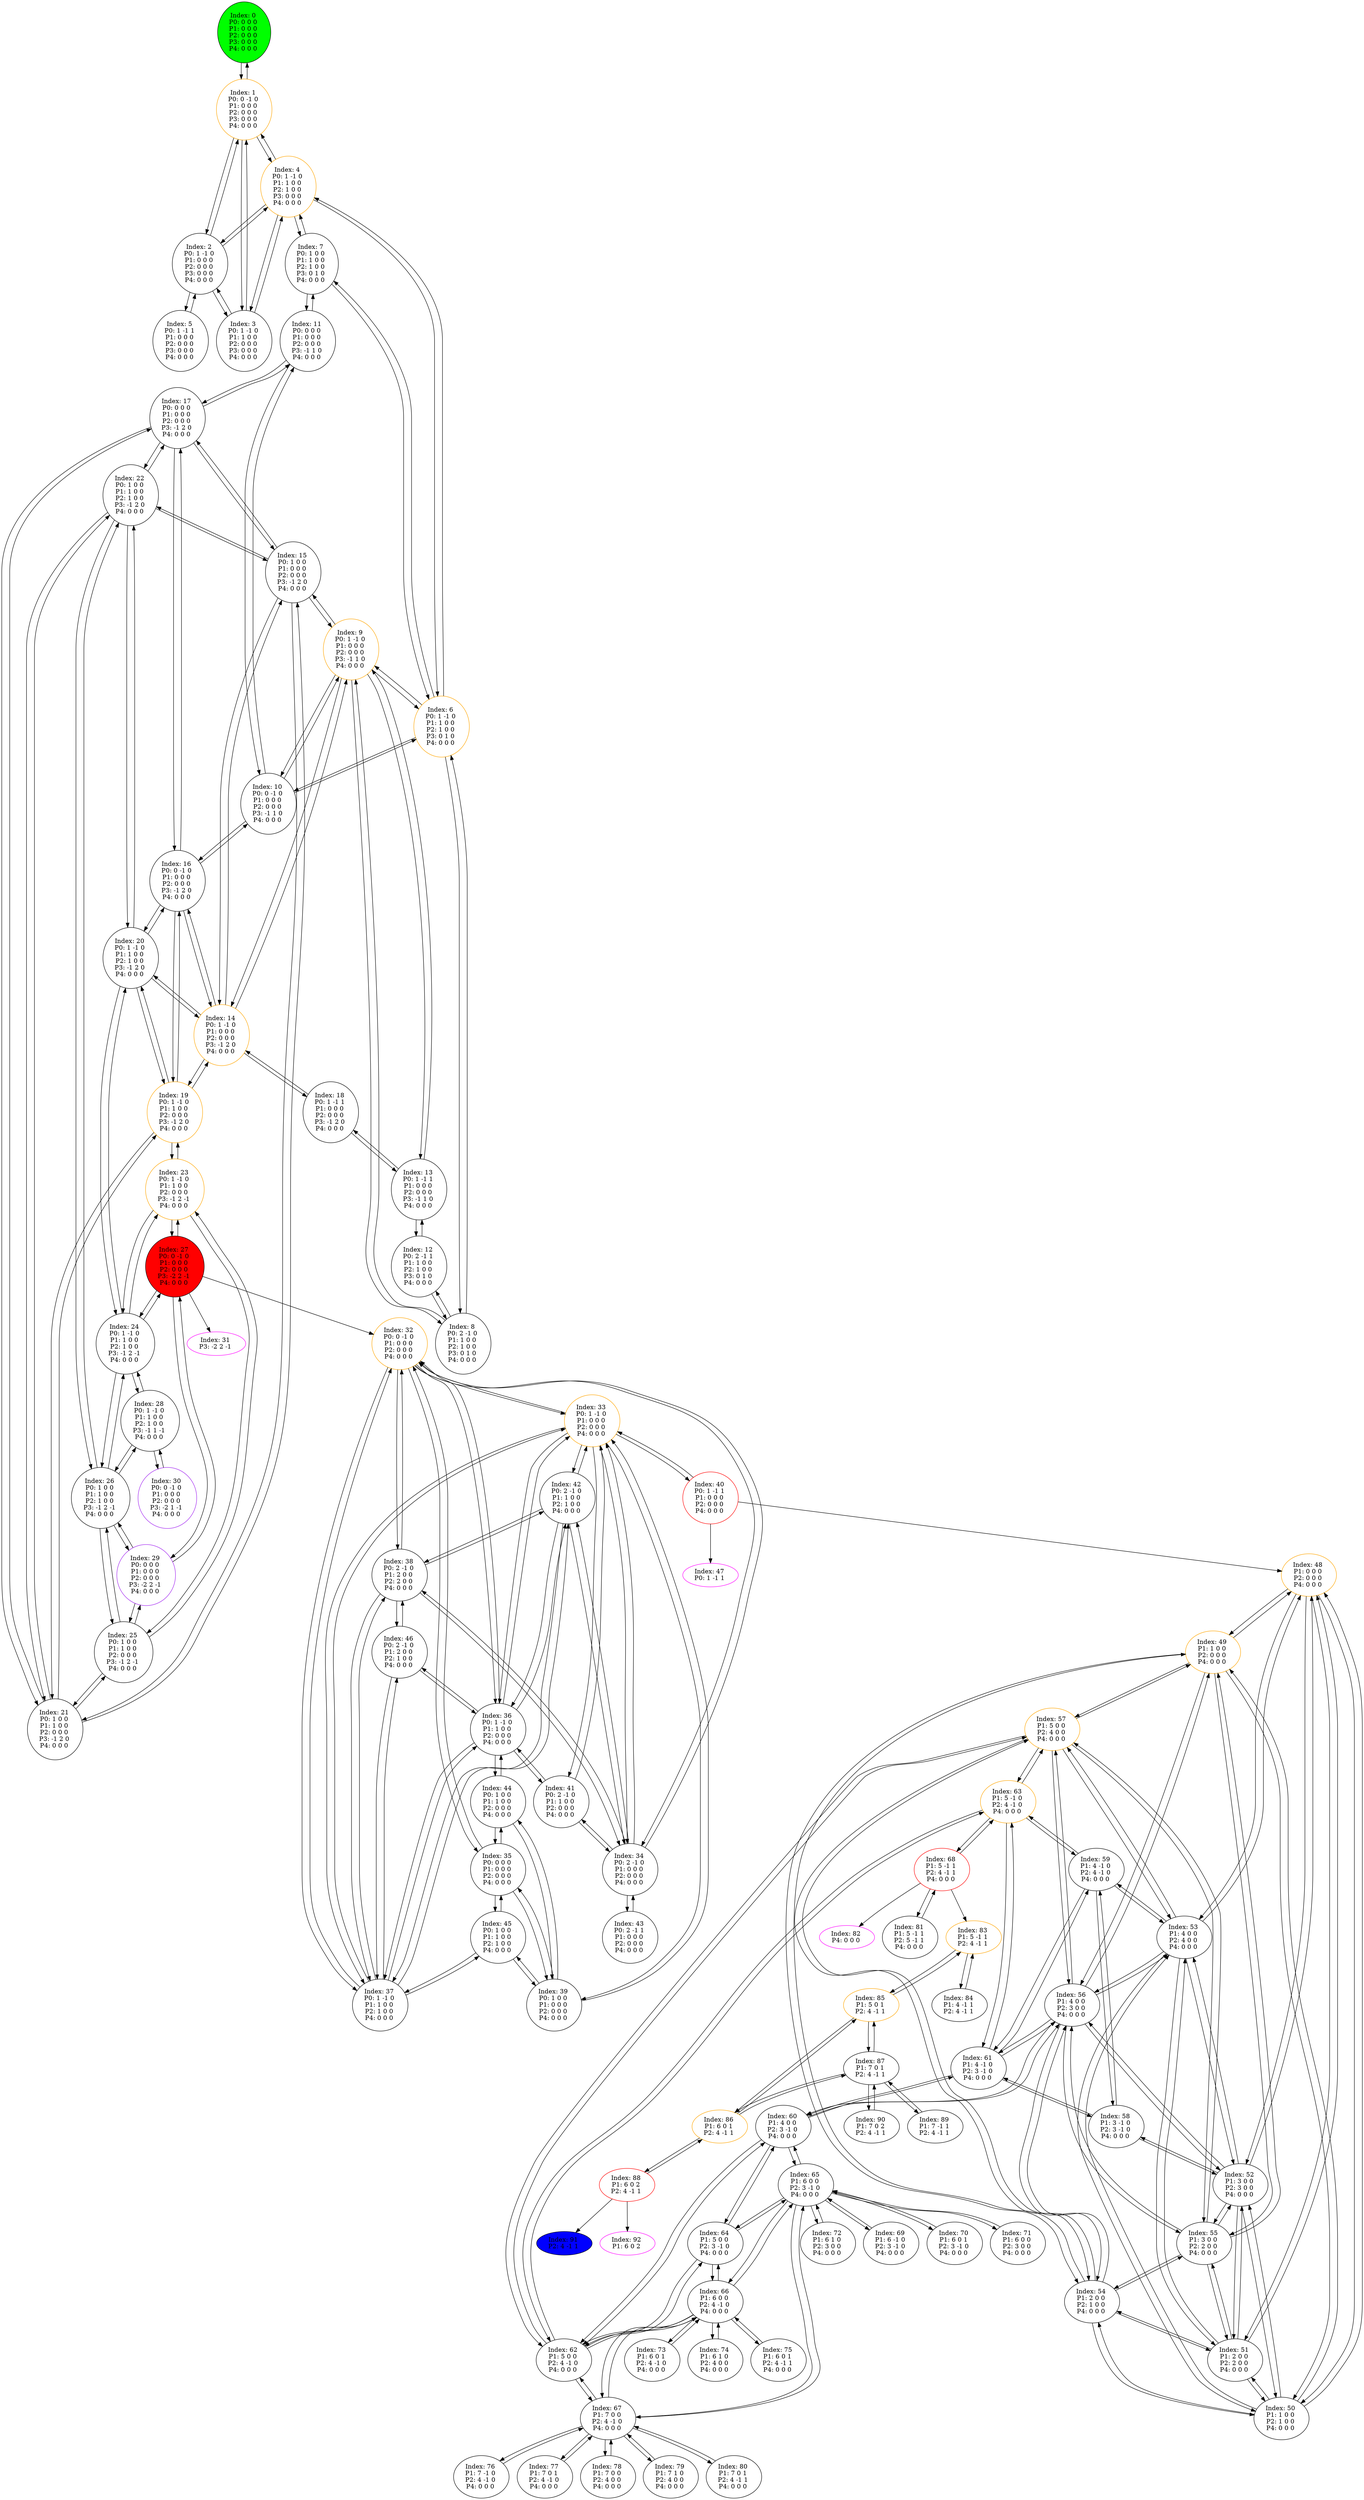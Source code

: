 digraph G {
color = "black"
0[label = "Index: 0 
P0: 0 0 0 
P1: 0 0 0 
P2: 0 0 0 
P3: 0 0 0 
P4: 0 0 0 
", style="filled", fillcolor = "green"]
1[label = "Index: 1 
P0: 0 -1 0 
P1: 0 0 0 
P2: 0 0 0 
P3: 0 0 0 
P4: 0 0 0 
", color = "orange"]
2[label = "Index: 2 
P0: 1 -1 0 
P1: 0 0 0 
P2: 0 0 0 
P3: 0 0 0 
P4: 0 0 0 
"]
3[label = "Index: 3 
P0: 1 -1 0 
P1: 1 0 0 
P2: 0 0 0 
P3: 0 0 0 
P4: 0 0 0 
"]
4[label = "Index: 4 
P0: 1 -1 0 
P1: 1 0 0 
P2: 1 0 0 
P3: 0 0 0 
P4: 0 0 0 
", color = "orange"]
5[label = "Index: 5 
P0: 1 -1 1 
P1: 0 0 0 
P2: 0 0 0 
P3: 0 0 0 
P4: 0 0 0 
"]
6[label = "Index: 6 
P0: 1 -1 0 
P1: 1 0 0 
P2: 1 0 0 
P3: 0 1 0 
P4: 0 0 0 
", color = "orange"]
7[label = "Index: 7 
P0: 1 0 0 
P1: 1 0 0 
P2: 1 0 0 
P3: 0 1 0 
P4: 0 0 0 
"]
8[label = "Index: 8 
P0: 2 -1 0 
P1: 1 0 0 
P2: 1 0 0 
P3: 0 1 0 
P4: 0 0 0 
"]
9[label = "Index: 9 
P0: 1 -1 0 
P1: 0 0 0 
P2: 0 0 0 
P3: -1 1 0 
P4: 0 0 0 
", color = "orange"]
10[label = "Index: 10 
P0: 0 -1 0 
P1: 0 0 0 
P2: 0 0 0 
P3: -1 1 0 
P4: 0 0 0 
"]
11[label = "Index: 11 
P0: 0 0 0 
P1: 0 0 0 
P2: 0 0 0 
P3: -1 1 0 
P4: 0 0 0 
"]
12[label = "Index: 12 
P0: 2 -1 1 
P1: 1 0 0 
P2: 1 0 0 
P3: 0 1 0 
P4: 0 0 0 
"]
13[label = "Index: 13 
P0: 1 -1 1 
P1: 0 0 0 
P2: 0 0 0 
P3: -1 1 0 
P4: 0 0 0 
"]
14[label = "Index: 14 
P0: 1 -1 0 
P1: 0 0 0 
P2: 0 0 0 
P3: -1 2 0 
P4: 0 0 0 
", color = "orange"]
15[label = "Index: 15 
P0: 1 0 0 
P1: 0 0 0 
P2: 0 0 0 
P3: -1 2 0 
P4: 0 0 0 
"]
16[label = "Index: 16 
P0: 0 -1 0 
P1: 0 0 0 
P2: 0 0 0 
P3: -1 2 0 
P4: 0 0 0 
"]
17[label = "Index: 17 
P0: 0 0 0 
P1: 0 0 0 
P2: 0 0 0 
P3: -1 2 0 
P4: 0 0 0 
"]
18[label = "Index: 18 
P0: 1 -1 1 
P1: 0 0 0 
P2: 0 0 0 
P3: -1 2 0 
P4: 0 0 0 
"]
19[label = "Index: 19 
P0: 1 -1 0 
P1: 1 0 0 
P2: 0 0 0 
P3: -1 2 0 
P4: 0 0 0 
", color = "orange"]
20[label = "Index: 20 
P0: 1 -1 0 
P1: 1 0 0 
P2: 1 0 0 
P3: -1 2 0 
P4: 0 0 0 
"]
21[label = "Index: 21 
P0: 1 0 0 
P1: 1 0 0 
P2: 0 0 0 
P3: -1 2 0 
P4: 0 0 0 
"]
22[label = "Index: 22 
P0: 1 0 0 
P1: 1 0 0 
P2: 1 0 0 
P3: -1 2 0 
P4: 0 0 0 
"]
23[label = "Index: 23 
P0: 1 -1 0 
P1: 1 0 0 
P2: 0 0 0 
P3: -1 2 -1 
P4: 0 0 0 
", color = "orange"]
24[label = "Index: 24 
P0: 1 -1 0 
P1: 1 0 0 
P2: 1 0 0 
P3: -1 2 -1 
P4: 0 0 0 
"]
25[label = "Index: 25 
P0: 1 0 0 
P1: 1 0 0 
P2: 0 0 0 
P3: -1 2 -1 
P4: 0 0 0 
"]
26[label = "Index: 26 
P0: 1 0 0 
P1: 1 0 0 
P2: 1 0 0 
P3: -1 2 -1 
P4: 0 0 0 
"]
27[label = "Index: 27 
P0: 0 -1 0 
P1: 0 0 0 
P2: 0 0 0 
P3: -2 2 -1 
P4: 0 0 0 
", style="filled", fillcolor = "red"]
28[label = "Index: 28 
P0: 1 -1 0 
P1: 1 0 0 
P2: 1 0 0 
P3: -1 1 -1 
P4: 0 0 0 
"]
29[label = "Index: 29 
P0: 0 0 0 
P1: 0 0 0 
P2: 0 0 0 
P3: -2 2 -1 
P4: 0 0 0 
", color = "purple"]
30[label = "Index: 30 
P0: 0 -1 0 
P1: 0 0 0 
P2: 0 0 0 
P3: -2 1 -1 
P4: 0 0 0 
", color = "purple"]
31[label = "Index: 31 
P3: -2 2 -1 
", color = "fuchsia"]
32[label = "Index: 32 
P0: 0 -1 0 
P1: 0 0 0 
P2: 0 0 0 
P4: 0 0 0 
", color = "orange"]
33[label = "Index: 33 
P0: 1 -1 0 
P1: 0 0 0 
P2: 0 0 0 
P4: 0 0 0 
", color = "orange"]
34[label = "Index: 34 
P0: 2 -1 0 
P1: 0 0 0 
P2: 0 0 0 
P4: 0 0 0 
"]
35[label = "Index: 35 
P0: 0 0 0 
P1: 0 0 0 
P2: 0 0 0 
P4: 0 0 0 
"]
36[label = "Index: 36 
P0: 1 -1 0 
P1: 1 0 0 
P2: 0 0 0 
P4: 0 0 0 
"]
37[label = "Index: 37 
P0: 1 -1 0 
P1: 1 0 0 
P2: 1 0 0 
P4: 0 0 0 
"]
38[label = "Index: 38 
P0: 2 -1 0 
P1: 2 0 0 
P2: 2 0 0 
P4: 0 0 0 
"]
39[label = "Index: 39 
P0: 1 0 0 
P1: 0 0 0 
P2: 0 0 0 
P4: 0 0 0 
"]
40[label = "Index: 40 
P0: 1 -1 1 
P1: 0 0 0 
P2: 0 0 0 
P4: 0 0 0 
", color = "red"]
41[label = "Index: 41 
P0: 2 -1 0 
P1: 1 0 0 
P2: 0 0 0 
P4: 0 0 0 
"]
42[label = "Index: 42 
P0: 2 -1 0 
P1: 1 0 0 
P2: 1 0 0 
P4: 0 0 0 
"]
43[label = "Index: 43 
P0: 2 -1 1 
P1: 0 0 0 
P2: 0 0 0 
P4: 0 0 0 
"]
44[label = "Index: 44 
P0: 1 0 0 
P1: 1 0 0 
P2: 0 0 0 
P4: 0 0 0 
"]
45[label = "Index: 45 
P0: 1 0 0 
P1: 1 0 0 
P2: 1 0 0 
P4: 0 0 0 
"]
46[label = "Index: 46 
P0: 2 -1 0 
P1: 2 0 0 
P2: 1 0 0 
P4: 0 0 0 
"]
47[label = "Index: 47 
P0: 1 -1 1 
", color = "fuchsia"]
48[label = "Index: 48 
P1: 0 0 0 
P2: 0 0 0 
P4: 0 0 0 
", color = "orange"]
49[label = "Index: 49 
P1: 1 0 0 
P2: 0 0 0 
P4: 0 0 0 
", color = "orange"]
50[label = "Index: 50 
P1: 1 0 0 
P2: 1 0 0 
P4: 0 0 0 
"]
51[label = "Index: 51 
P1: 2 0 0 
P2: 2 0 0 
P4: 0 0 0 
"]
52[label = "Index: 52 
P1: 3 0 0 
P2: 3 0 0 
P4: 0 0 0 
"]
53[label = "Index: 53 
P1: 4 0 0 
P2: 4 0 0 
P4: 0 0 0 
"]
54[label = "Index: 54 
P1: 2 0 0 
P2: 1 0 0 
P4: 0 0 0 
"]
55[label = "Index: 55 
P1: 3 0 0 
P2: 2 0 0 
P4: 0 0 0 
"]
56[label = "Index: 56 
P1: 4 0 0 
P2: 3 0 0 
P4: 0 0 0 
"]
57[label = "Index: 57 
P1: 5 0 0 
P2: 4 0 0 
P4: 0 0 0 
", color = "orange"]
58[label = "Index: 58 
P1: 3 -1 0 
P2: 3 -1 0 
P4: 0 0 0 
"]
59[label = "Index: 59 
P1: 4 -1 0 
P2: 4 -1 0 
P4: 0 0 0 
"]
60[label = "Index: 60 
P1: 4 0 0 
P2: 3 -1 0 
P4: 0 0 0 
"]
61[label = "Index: 61 
P1: 4 -1 0 
P2: 3 -1 0 
P4: 0 0 0 
"]
62[label = "Index: 62 
P1: 5 0 0 
P2: 4 -1 0 
P4: 0 0 0 
"]
63[label = "Index: 63 
P1: 5 -1 0 
P2: 4 -1 0 
P4: 0 0 0 
", color = "orange"]
64[label = "Index: 64 
P1: 5 0 0 
P2: 3 -1 0 
P4: 0 0 0 
"]
65[label = "Index: 65 
P1: 6 0 0 
P2: 3 -1 0 
P4: 0 0 0 
"]
66[label = "Index: 66 
P1: 6 0 0 
P2: 4 -1 0 
P4: 0 0 0 
"]
67[label = "Index: 67 
P1: 7 0 0 
P2: 4 -1 0 
P4: 0 0 0 
"]
68[label = "Index: 68 
P1: 5 -1 1 
P2: 4 -1 1 
P4: 0 0 0 
", color = "red"]
69[label = "Index: 69 
P1: 6 -1 0 
P2: 3 -1 0 
P4: 0 0 0 
"]
70[label = "Index: 70 
P1: 6 0 1 
P2: 3 -1 0 
P4: 0 0 0 
"]
71[label = "Index: 71 
P1: 6 0 0 
P2: 3 0 0 
P4: 0 0 0 
"]
72[label = "Index: 72 
P1: 6 1 0 
P2: 3 0 0 
P4: 0 0 0 
"]
73[label = "Index: 73 
P1: 6 0 1 
P2: 4 -1 0 
P4: 0 0 0 
"]
74[label = "Index: 74 
P1: 6 1 0 
P2: 4 0 0 
P4: 0 0 0 
"]
75[label = "Index: 75 
P1: 6 0 1 
P2: 4 -1 1 
P4: 0 0 0 
"]
76[label = "Index: 76 
P1: 7 -1 0 
P2: 4 -1 0 
P4: 0 0 0 
"]
77[label = "Index: 77 
P1: 7 0 1 
P2: 4 -1 0 
P4: 0 0 0 
"]
78[label = "Index: 78 
P1: 7 0 0 
P2: 4 0 0 
P4: 0 0 0 
"]
79[label = "Index: 79 
P1: 7 1 0 
P2: 4 0 0 
P4: 0 0 0 
"]
80[label = "Index: 80 
P1: 7 0 1 
P2: 4 -1 1 
P4: 0 0 0 
"]
81[label = "Index: 81 
P1: 5 -1 1 
P2: 5 -1 1 
P4: 0 0 0 
"]
82[label = "Index: 82 
P4: 0 0 0 
", color = "fuchsia"]
83[label = "Index: 83 
P1: 5 -1 1 
P2: 4 -1 1 
", color = "orange"]
84[label = "Index: 84 
P1: 4 -1 1 
P2: 4 -1 1 
"]
85[label = "Index: 85 
P1: 5 0 1 
P2: 4 -1 1 
", color = "orange"]
86[label = "Index: 86 
P1: 6 0 1 
P2: 4 -1 1 
", color = "orange"]
87[label = "Index: 87 
P1: 7 0 1 
P2: 4 -1 1 
"]
88[label = "Index: 88 
P1: 6 0 2 
P2: 4 -1 1 
", color = "red"]
89[label = "Index: 89 
P1: 7 -1 1 
P2: 4 -1 1 
"]
90[label = "Index: 90 
P1: 7 0 2 
P2: 4 -1 1 
"]
91[label = "Index: 91 
P2: 4 -1 1 
", style="filled", fillcolor = "blue"]
92[label = "Index: 92 
P1: 6 0 2 
", color = "fuchsia"]
0 -> 1

1 -> 0
1 -> 2
1 -> 3
1 -> 4

2 -> 1
2 -> 5
2 -> 3
2 -> 4

3 -> 1
3 -> 2
3 -> 4

4 -> 1
4 -> 2
4 -> 3
4 -> 6
4 -> 7

5 -> 2

6 -> 4
6 -> 8
6 -> 7
6 -> 9
6 -> 10

7 -> 4
7 -> 6
7 -> 11

8 -> 6
8 -> 12
8 -> 9

9 -> 6
9 -> 8
9 -> 10
9 -> 13
9 -> 14
9 -> 15

10 -> 6
10 -> 9
10 -> 11
10 -> 16

11 -> 7
11 -> 10
11 -> 17

12 -> 8
12 -> 13

13 -> 9
13 -> 12
13 -> 18

14 -> 9
14 -> 16
14 -> 15
14 -> 18
14 -> 19
14 -> 20

15 -> 9
15 -> 14
15 -> 17
15 -> 21
15 -> 22

16 -> 10
16 -> 14
16 -> 17
16 -> 19
16 -> 20

17 -> 11
17 -> 15
17 -> 16
17 -> 21
17 -> 22

18 -> 13
18 -> 14

19 -> 14
19 -> 16
19 -> 21
19 -> 20
19 -> 23

20 -> 14
20 -> 16
20 -> 19
20 -> 22
20 -> 24

21 -> 15
21 -> 17
21 -> 19
21 -> 22
21 -> 25

22 -> 15
22 -> 17
22 -> 20
22 -> 21
22 -> 26

23 -> 19
23 -> 25
23 -> 24
23 -> 27

24 -> 20
24 -> 23
24 -> 26
24 -> 28
24 -> 27

25 -> 21
25 -> 23
25 -> 26
25 -> 29

26 -> 22
26 -> 24
26 -> 25
26 -> 28
26 -> 29

27 -> 23
27 -> 24
27 -> 29
27 -> 32
27 -> 31

28 -> 24
28 -> 26
28 -> 30

29 -> 25
29 -> 26
29 -> 27

30 -> 28

32 -> 33
32 -> 34
32 -> 35
32 -> 36
32 -> 37
32 -> 38

33 -> 32
33 -> 34
33 -> 39
33 -> 40
33 -> 36
33 -> 41
33 -> 37
33 -> 42

34 -> 32
34 -> 33
34 -> 43
34 -> 41
34 -> 42
34 -> 38

35 -> 32
35 -> 39
35 -> 44
35 -> 45

36 -> 32
36 -> 33
36 -> 41
36 -> 44
36 -> 37
36 -> 42
36 -> 46

37 -> 32
37 -> 33
37 -> 36
37 -> 42
37 -> 45
37 -> 46
37 -> 38

38 -> 32
38 -> 34
38 -> 37
38 -> 46
38 -> 42

39 -> 33
39 -> 35
39 -> 44
39 -> 45

40 -> 33
40 -> 48
40 -> 47

41 -> 33
41 -> 34
41 -> 36

42 -> 33
42 -> 34
42 -> 36
42 -> 37
42 -> 38

43 -> 34

44 -> 35
44 -> 36
44 -> 39

45 -> 35
45 -> 37
45 -> 39

46 -> 36
46 -> 37
46 -> 38

48 -> 49
48 -> 50
48 -> 51
48 -> 52
48 -> 53

49 -> 48
49 -> 50
49 -> 54
49 -> 55
49 -> 56
49 -> 57

50 -> 48
50 -> 49
50 -> 54
50 -> 51
50 -> 52
50 -> 53

51 -> 48
51 -> 50
51 -> 55
51 -> 54
51 -> 52
51 -> 53

52 -> 48
52 -> 50
52 -> 51
52 -> 56
52 -> 55
52 -> 53
52 -> 58

53 -> 48
53 -> 50
53 -> 51
53 -> 52
53 -> 57
53 -> 56
53 -> 59

54 -> 49
54 -> 50
54 -> 51
54 -> 55
54 -> 56
54 -> 57

55 -> 49
55 -> 51
55 -> 52
55 -> 54
55 -> 56
55 -> 57

56 -> 49
56 -> 52
56 -> 53
56 -> 54
56 -> 55
56 -> 60
56 -> 57
56 -> 61

57 -> 49
57 -> 53
57 -> 54
57 -> 55
57 -> 56
57 -> 62
57 -> 63

58 -> 52
58 -> 61
58 -> 59

59 -> 53
59 -> 58
59 -> 63
59 -> 61

60 -> 56
60 -> 64
60 -> 65
60 -> 61
60 -> 62

61 -> 56
61 -> 58
61 -> 59
61 -> 60
61 -> 63

62 -> 57
62 -> 60
62 -> 66
62 -> 67
62 -> 63
62 -> 64

63 -> 57
63 -> 59
63 -> 61
63 -> 62
63 -> 68

64 -> 60
64 -> 62
64 -> 65
64 -> 66

65 -> 60
65 -> 64
65 -> 69
65 -> 70
65 -> 66
65 -> 71
65 -> 67
65 -> 72

66 -> 62
66 -> 64
66 -> 65
66 -> 67
66 -> 73
66 -> 74
66 -> 75

67 -> 62
67 -> 65
67 -> 66
67 -> 76
67 -> 77
67 -> 78
67 -> 79
67 -> 80

68 -> 63
68 -> 81
68 -> 82
68 -> 83

69 -> 65

70 -> 65

71 -> 65

72 -> 65

73 -> 66

74 -> 66

75 -> 66

76 -> 67

77 -> 67

78 -> 67

79 -> 67

80 -> 67

81 -> 68

83 -> 84
83 -> 85

84 -> 83

85 -> 83
85 -> 86
85 -> 87

86 -> 85
86 -> 87
86 -> 88

87 -> 85
87 -> 86
87 -> 89
87 -> 90

88 -> 86
88 -> 91
88 -> 92

89 -> 87

90 -> 87

}
